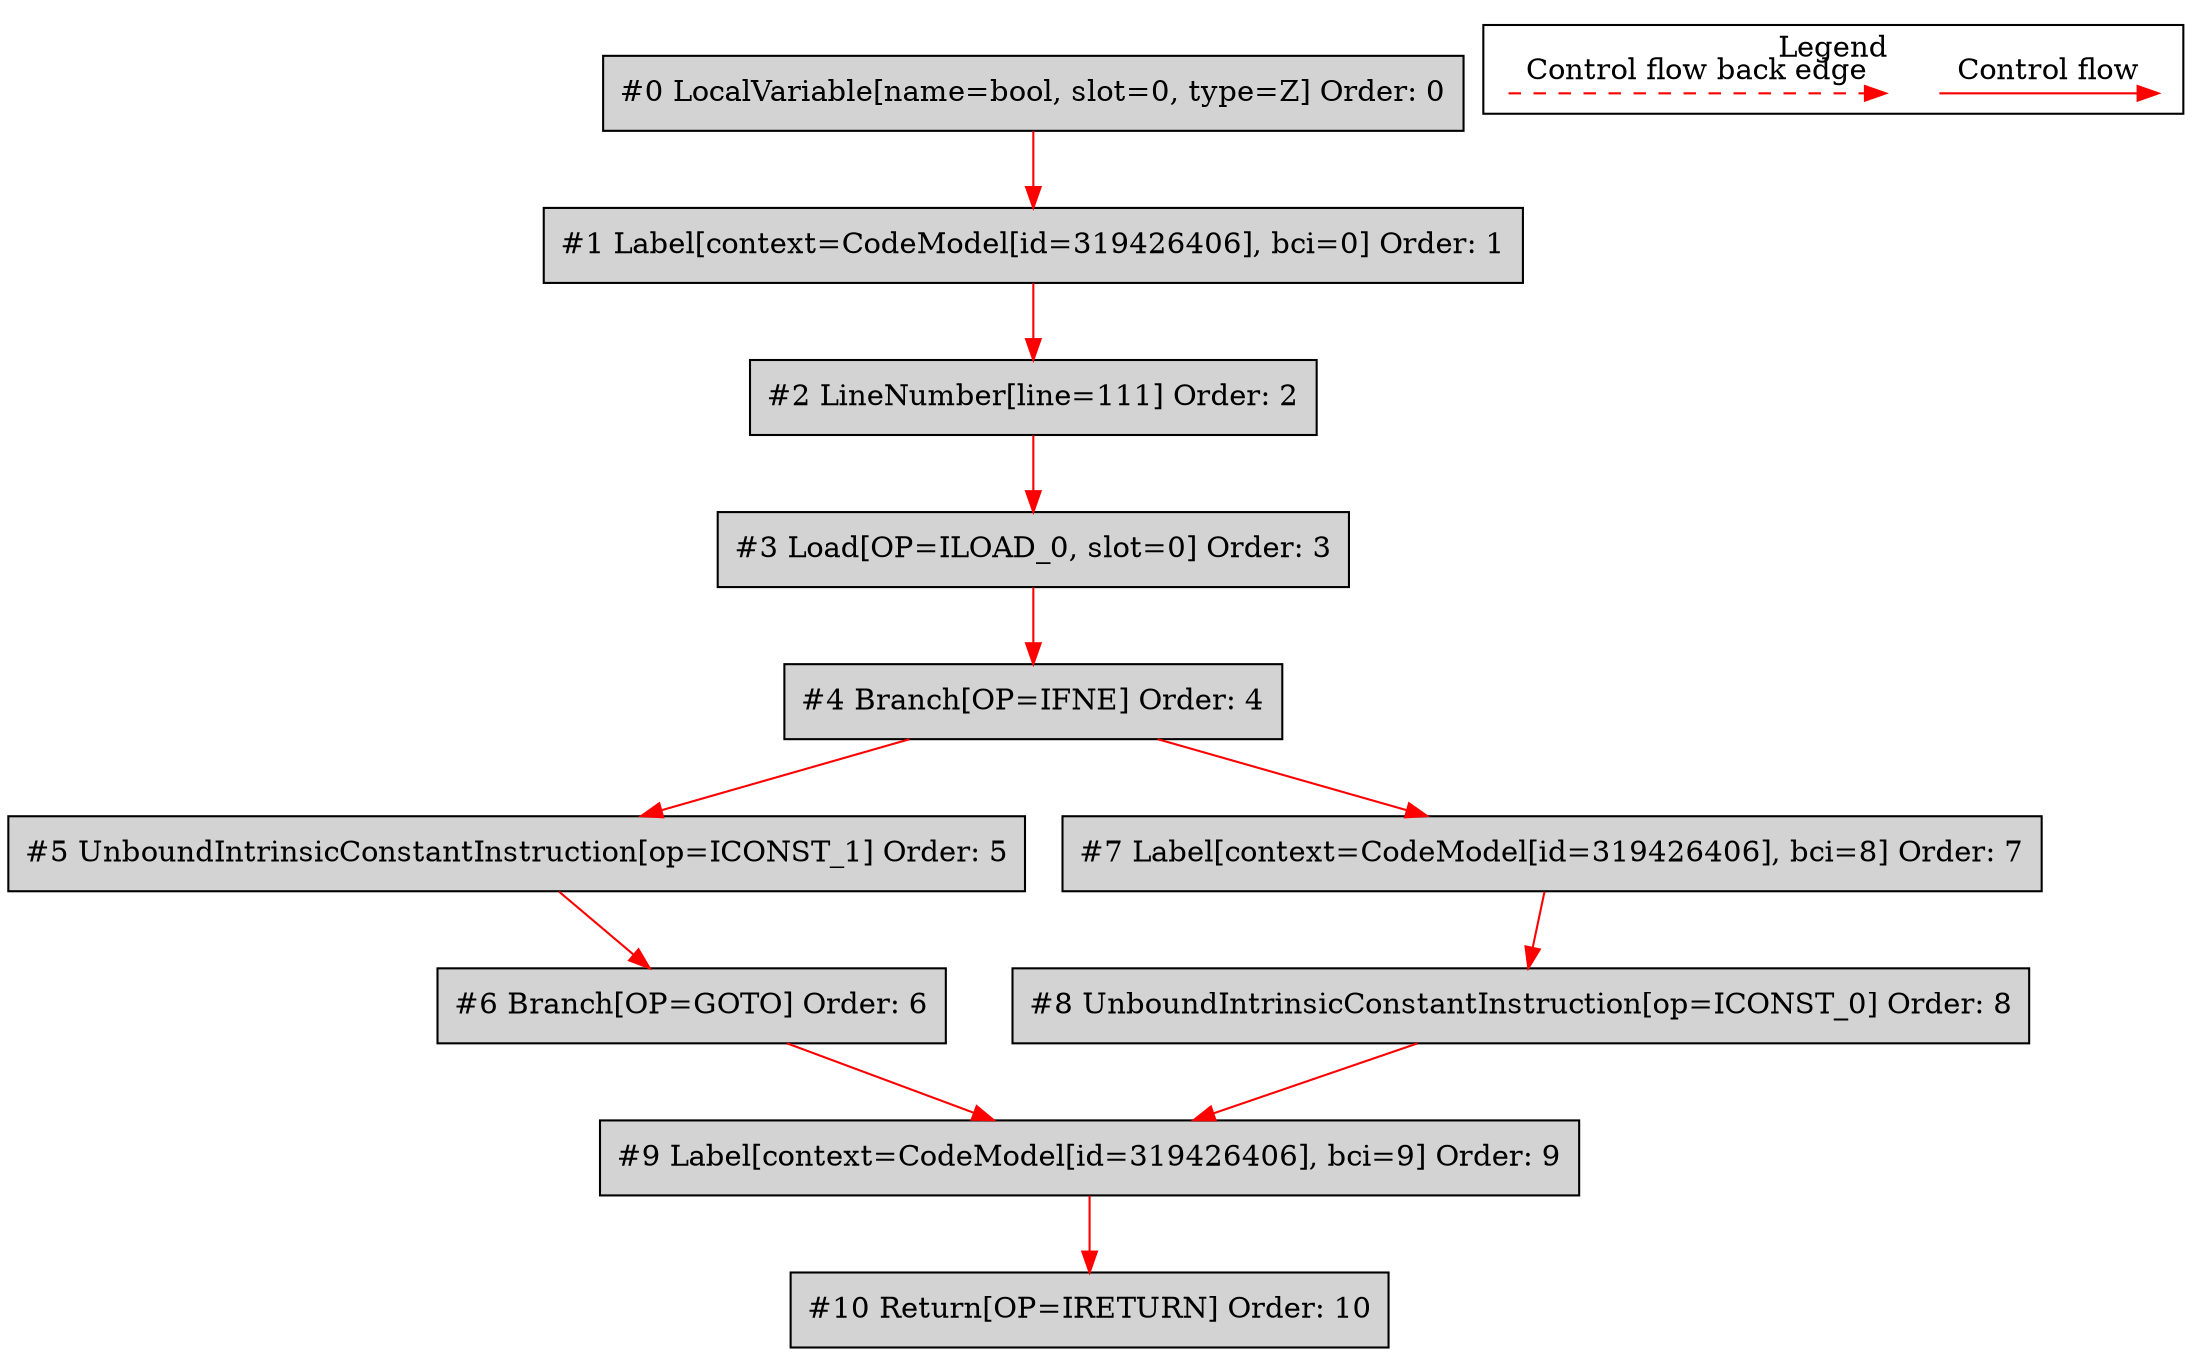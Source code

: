 digraph {
 ordering="in";
 node0[label="#0 LocalVariable[name=bool, slot=0, type=Z] Order: 0", shape=box, fillcolor=lightgrey, style=filled];
 node1[label="#1 Label[context=CodeModel[id=319426406], bci=0] Order: 1", shape=box, fillcolor=lightgrey, style=filled];
 node2[label="#2 LineNumber[line=111] Order: 2", shape=box, fillcolor=lightgrey, style=filled];
 node3[label="#3 Load[OP=ILOAD_0, slot=0] Order: 3", shape=box, fillcolor=lightgrey, style=filled];
 node4[label="#4 Branch[OP=IFNE] Order: 4", shape=box, fillcolor=lightgrey, style=filled];
 node5[label="#5 UnboundIntrinsicConstantInstruction[op=ICONST_1] Order: 5", shape=box, fillcolor=lightgrey, style=filled];
 node6[label="#6 Branch[OP=GOTO] Order: 6", shape=box, fillcolor=lightgrey, style=filled];
 node7[label="#7 Label[context=CodeModel[id=319426406], bci=8] Order: 7", shape=box, fillcolor=lightgrey, style=filled];
 node8[label="#8 UnboundIntrinsicConstantInstruction[op=ICONST_0] Order: 8", shape=box, fillcolor=lightgrey, style=filled];
 node9[label="#9 Label[context=CodeModel[id=319426406], bci=9] Order: 9", shape=box, fillcolor=lightgrey, style=filled];
 node10[label="#10 Return[OP=IRETURN] Order: 10", shape=box, fillcolor=lightgrey, style=filled];
 node0 -> node1[color=red];
 node1 -> node2[color=red];
 node2 -> node3[color=red];
 node3 -> node4[color=red];
 node4 -> node5[color=red];
 node5 -> node6[color=red];
 node4 -> node7[color=red];
 node7 -> node8[color=red];
 node6 -> node9[color=red];
 node8 -> node9[color=red];
 node9 -> node10[color=red];
 subgraph cluster_000 {
  label = "Legend";
  node [shape=point]
  {
   rank=same;
   c0 [style = invis];
   c1 [style = invis];
   c2 [style = invis];
   c3 [style = invis];
  }
  c0 -> c1 [label="Control flow", style=solid, color=red]
  c2 -> c3 [label="Control flow back edge", style=dashed, color=red]
 }

}
